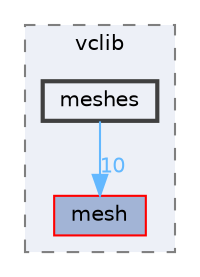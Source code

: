 digraph "/home/runner/work/vclib/vclib/include/vclib/meshes"
{
 // LATEX_PDF_SIZE
  bgcolor="transparent";
  edge [fontname=Helvetica,fontsize=10,labelfontname=Helvetica,labelfontsize=10];
  node [fontname=Helvetica,fontsize=10,shape=box,height=0.2,width=0.4];
  compound=true
  subgraph clusterdir_d2fdbf172f8ae9790b339bfcb66b3af7 {
    graph [ bgcolor="#edf0f7", pencolor="grey50", label="vclib", fontname=Helvetica,fontsize=10 style="filled,dashed", URL="dir_d2fdbf172f8ae9790b339bfcb66b3af7.html",tooltip=""]
  dir_b7cba7c08bd1746e313314f7773d6465 [label="mesh", fillcolor="#a2b4d6", color="red", style="filled", URL="dir_b7cba7c08bd1746e313314f7773d6465.html",tooltip=""];
  dir_9f14769a112d902a7802278dc6f04e30 [label="meshes", fillcolor="#edf0f7", color="grey25", style="filled,bold", URL="dir_9f14769a112d902a7802278dc6f04e30.html",tooltip=""];
  }
  dir_9f14769a112d902a7802278dc6f04e30->dir_b7cba7c08bd1746e313314f7773d6465 [headlabel="10", labeldistance=1.5 headhref="dir_000037_000035.html" color="steelblue1" fontcolor="steelblue1"];
}
